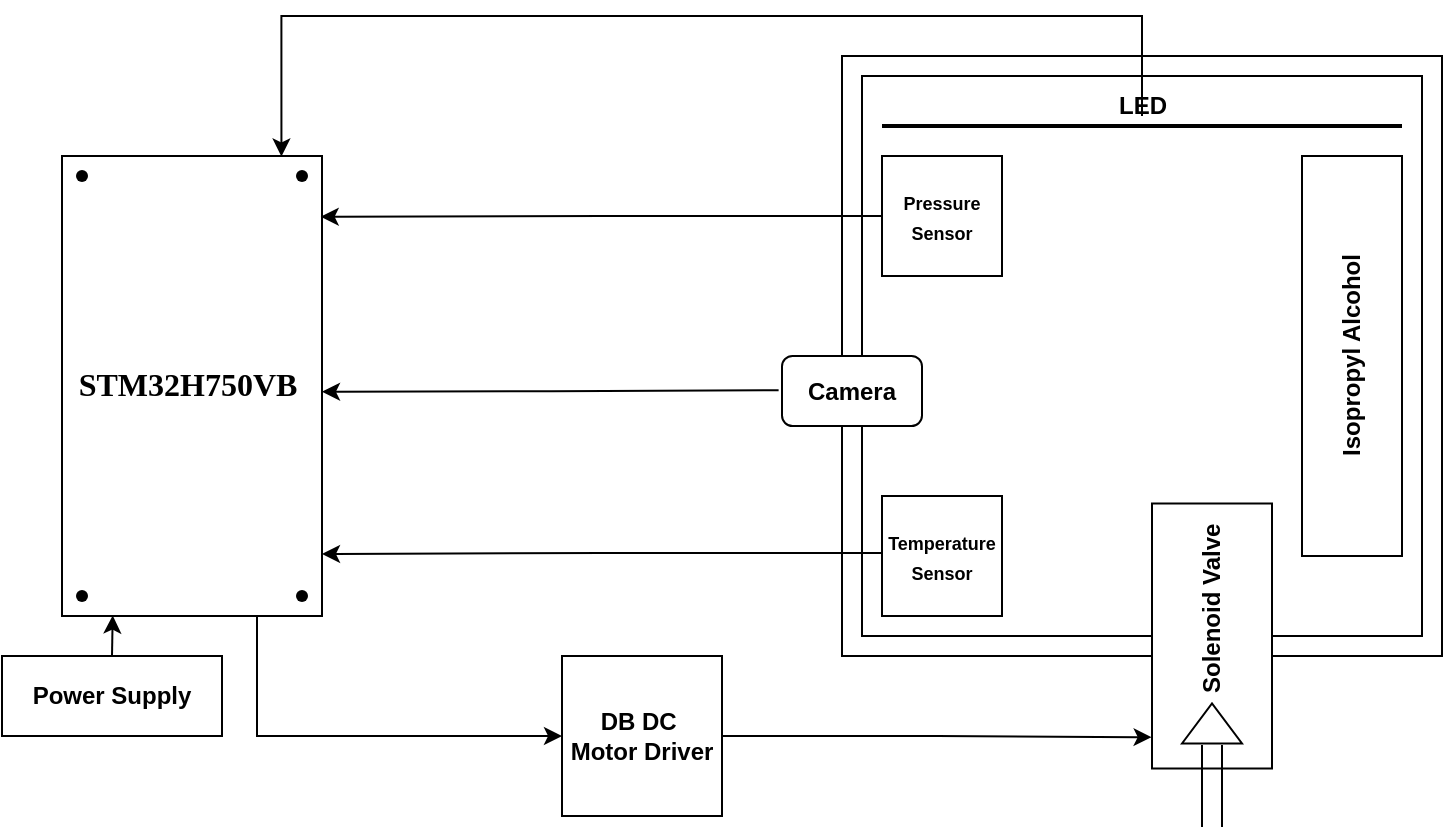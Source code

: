<mxfile version="24.3.1" type="github">
  <diagram name="Page-1" id="IClFZ-mQC-XqtTfSZbQw">
    <mxGraphModel dx="1433" dy="687" grid="1" gridSize="10" guides="1" tooltips="1" connect="1" arrows="1" fold="1" page="1" pageScale="1" pageWidth="827" pageHeight="1169" math="0" shadow="0">
      <root>
        <mxCell id="0" />
        <mxCell id="1" parent="0" />
        <mxCell id="Lu5b3lH1lwCea083h_Vl-47" style="edgeStyle=orthogonalEdgeStyle;rounded=0;orthogonalLoop=1;jettySize=auto;html=1;exitX=0.75;exitY=1;exitDx=0;exitDy=0;entryX=0;entryY=0.5;entryDx=0;entryDy=0;" edge="1" parent="1" source="Lu5b3lH1lwCea083h_Vl-2" target="Lu5b3lH1lwCea083h_Vl-42">
          <mxGeometry relative="1" as="geometry" />
        </mxCell>
        <mxCell id="Lu5b3lH1lwCea083h_Vl-2" value="&lt;span style=&quot;font-size: 12pt; line-height: 115%; font-family: Times, serif;&quot; lang=&quot;EN&quot;&gt;&lt;b&gt;STM32H750VB&amp;nbsp;&lt;/b&gt;&lt;/span&gt;" style="rounded=0;whiteSpace=wrap;html=1;" vertex="1" parent="1">
          <mxGeometry x="90" y="150" width="130" height="230" as="geometry" />
        </mxCell>
        <mxCell id="Lu5b3lH1lwCea083h_Vl-3" value="" style="whiteSpace=wrap;html=1;aspect=fixed;" vertex="1" parent="1">
          <mxGeometry x="480" y="100" width="300" height="300" as="geometry" />
        </mxCell>
        <mxCell id="Lu5b3lH1lwCea083h_Vl-4" value="" style="whiteSpace=wrap;html=1;aspect=fixed;" vertex="1" parent="1">
          <mxGeometry x="490" y="110" width="280" height="280" as="geometry" />
        </mxCell>
        <mxCell id="Lu5b3lH1lwCea083h_Vl-16" value="&lt;b&gt;LED&lt;/b&gt;" style="text;html=1;align=center;verticalAlign=middle;resizable=0;points=[];autosize=1;strokeColor=none;fillColor=none;" vertex="1" parent="1">
          <mxGeometry x="605" y="110" width="50" height="30" as="geometry" />
        </mxCell>
        <mxCell id="Lu5b3lH1lwCea083h_Vl-18" value="&lt;b&gt;&lt;font style=&quot;font-size: 9px;&quot;&gt;Pressure Sensor&lt;/font&gt;&lt;/b&gt;" style="rounded=0;whiteSpace=wrap;html=1;" vertex="1" parent="1">
          <mxGeometry x="500" y="150" width="60" height="60" as="geometry" />
        </mxCell>
        <mxCell id="Lu5b3lH1lwCea083h_Vl-34" style="edgeStyle=orthogonalEdgeStyle;rounded=0;orthogonalLoop=1;jettySize=auto;html=1;entryX=1.003;entryY=0.876;entryDx=0;entryDy=0;entryPerimeter=0;" edge="1" parent="1">
          <mxGeometry relative="1" as="geometry">
            <mxPoint x="220.0" y="349.96" as="targetPoint" />
            <mxPoint x="499.61" y="348.48" as="sourcePoint" />
            <Array as="points">
              <mxPoint x="360" y="349" />
              <mxPoint x="220" y="349" />
            </Array>
          </mxGeometry>
        </mxCell>
        <mxCell id="Lu5b3lH1lwCea083h_Vl-19" value="&lt;b&gt;&lt;font style=&quot;font-size: 9px;&quot;&gt;Temperature Sensor&lt;/font&gt;&lt;/b&gt;" style="rounded=0;whiteSpace=wrap;html=1;" vertex="1" parent="1">
          <mxGeometry x="500" y="320" width="60" height="60" as="geometry" />
        </mxCell>
        <mxCell id="Lu5b3lH1lwCea083h_Vl-20" value="" style="rounded=0;whiteSpace=wrap;html=1;" vertex="1" parent="1">
          <mxGeometry x="710" y="150" width="50" height="200" as="geometry" />
        </mxCell>
        <mxCell id="Lu5b3lH1lwCea083h_Vl-21" value="&lt;b&gt;Isopropyl Alcohol&lt;/b&gt;" style="text;html=1;align=center;verticalAlign=middle;resizable=0;points=[];autosize=1;strokeColor=none;fillColor=none;rotation=-90;" vertex="1" parent="1">
          <mxGeometry x="675" y="235" width="120" height="30" as="geometry" />
        </mxCell>
        <mxCell id="Lu5b3lH1lwCea083h_Vl-23" value="" style="line;strokeWidth=2;html=1;" vertex="1" parent="1">
          <mxGeometry x="500" y="130" width="260" height="10" as="geometry" />
        </mxCell>
        <mxCell id="Lu5b3lH1lwCea083h_Vl-25" value="&lt;b&gt;&amp;nbsp; &amp;nbsp; &amp;nbsp; &amp;nbsp; Solenoid Valve&lt;/b&gt;" style="html=1;whiteSpace=wrap;container=1;recursiveResize=0;collapsible=0;rotation=-90;" vertex="1" parent="1">
          <mxGeometry x="598.75" y="360" width="132.5" height="60" as="geometry" />
        </mxCell>
        <mxCell id="Lu5b3lH1lwCea083h_Vl-26" value="" style="triangle;html=1;whiteSpace=wrap;rotation=-90;" vertex="1" parent="Lu5b3lH1lwCea083h_Vl-25">
          <mxGeometry x="56.25" y="58.75" width="20" height="30" as="geometry" />
        </mxCell>
        <mxCell id="Lu5b3lH1lwCea083h_Vl-32" value="&lt;b&gt;Camera&lt;/b&gt;" style="rounded=1;whiteSpace=wrap;html=1;" vertex="1" parent="1">
          <mxGeometry x="450" y="250" width="70" height="35" as="geometry" />
        </mxCell>
        <mxCell id="Lu5b3lH1lwCea083h_Vl-27" value="" style="shape=partialRectangle;whiteSpace=wrap;html=1;left=0;right=0;fillColor=none;rotation=-90;" vertex="1" parent="1">
          <mxGeometry x="645" y="460" width="40" height="10" as="geometry" />
        </mxCell>
        <mxCell id="Lu5b3lH1lwCea083h_Vl-36" style="edgeStyle=orthogonalEdgeStyle;rounded=0;orthogonalLoop=1;jettySize=auto;html=1;entryX=0.995;entryY=0.132;entryDx=0;entryDy=0;entryPerimeter=0;" edge="1" parent="1" source="Lu5b3lH1lwCea083h_Vl-18" target="Lu5b3lH1lwCea083h_Vl-2">
          <mxGeometry relative="1" as="geometry" />
        </mxCell>
        <mxCell id="Lu5b3lH1lwCea083h_Vl-37" style="edgeStyle=orthogonalEdgeStyle;rounded=0;orthogonalLoop=1;jettySize=auto;html=1;entryX=1.013;entryY=0.514;entryDx=0;entryDy=0;entryPerimeter=0;" edge="1" parent="1">
          <mxGeometry relative="1" as="geometry">
            <mxPoint x="448.31" y="267.14" as="sourcePoint" />
            <mxPoint x="220.0" y="267.86" as="targetPoint" />
          </mxGeometry>
        </mxCell>
        <mxCell id="Lu5b3lH1lwCea083h_Vl-38" style="edgeStyle=orthogonalEdgeStyle;rounded=0;orthogonalLoop=1;jettySize=auto;html=1;entryX=0.844;entryY=0.001;entryDx=0;entryDy=0;entryPerimeter=0;" edge="1" parent="1" source="Lu5b3lH1lwCea083h_Vl-23" target="Lu5b3lH1lwCea083h_Vl-2">
          <mxGeometry relative="1" as="geometry">
            <Array as="points">
              <mxPoint x="630" y="80" />
              <mxPoint x="200" y="80" />
            </Array>
          </mxGeometry>
        </mxCell>
        <mxCell id="Lu5b3lH1lwCea083h_Vl-40" value="&lt;b&gt;Power Supply&lt;/b&gt;" style="rounded=0;whiteSpace=wrap;html=1;" vertex="1" parent="1">
          <mxGeometry x="60" y="400" width="110" height="40" as="geometry" />
        </mxCell>
        <mxCell id="Lu5b3lH1lwCea083h_Vl-42" value="&lt;b&gt;DB DC&amp;nbsp;&lt;/b&gt;&lt;div&gt;&lt;b&gt;Motor Driver&lt;/b&gt;&lt;/div&gt;" style="whiteSpace=wrap;html=1;aspect=fixed;" vertex="1" parent="1">
          <mxGeometry x="340" y="400" width="80" height="80" as="geometry" />
        </mxCell>
        <mxCell id="Lu5b3lH1lwCea083h_Vl-46" style="edgeStyle=orthogonalEdgeStyle;rounded=0;orthogonalLoop=1;jettySize=auto;html=1;exitX=0.5;exitY=0;exitDx=0;exitDy=0;entryX=0.195;entryY=0.999;entryDx=0;entryDy=0;entryPerimeter=0;" edge="1" parent="1" source="Lu5b3lH1lwCea083h_Vl-40" target="Lu5b3lH1lwCea083h_Vl-2">
          <mxGeometry relative="1" as="geometry" />
        </mxCell>
        <mxCell id="Lu5b3lH1lwCea083h_Vl-51" style="edgeStyle=orthogonalEdgeStyle;rounded=0;orthogonalLoop=1;jettySize=auto;html=1;exitX=1;exitY=0.5;exitDx=0;exitDy=0;entryX=0.118;entryY=-0.003;entryDx=0;entryDy=0;entryPerimeter=0;" edge="1" parent="1" source="Lu5b3lH1lwCea083h_Vl-42" target="Lu5b3lH1lwCea083h_Vl-25">
          <mxGeometry relative="1" as="geometry" />
        </mxCell>
        <mxCell id="Lu5b3lH1lwCea083h_Vl-52" value="" style="shape=waypoint;sketch=0;fillStyle=solid;size=6;pointerEvents=1;points=[];fillColor=none;resizable=0;rotatable=0;perimeter=centerPerimeter;snapToPoint=1;" vertex="1" parent="1">
          <mxGeometry x="90" y="150" width="20" height="20" as="geometry" />
        </mxCell>
        <mxCell id="Lu5b3lH1lwCea083h_Vl-53" value="" style="shape=waypoint;sketch=0;fillStyle=solid;size=6;pointerEvents=1;points=[];fillColor=none;resizable=0;rotatable=0;perimeter=centerPerimeter;snapToPoint=1;" vertex="1" parent="1">
          <mxGeometry x="200" y="360" width="20" height="20" as="geometry" />
        </mxCell>
        <mxCell id="Lu5b3lH1lwCea083h_Vl-54" value="" style="shape=waypoint;sketch=0;fillStyle=solid;size=6;pointerEvents=1;points=[];fillColor=none;resizable=0;rotatable=0;perimeter=centerPerimeter;snapToPoint=1;" vertex="1" parent="1">
          <mxGeometry x="90" y="360" width="20" height="20" as="geometry" />
        </mxCell>
        <mxCell id="Lu5b3lH1lwCea083h_Vl-55" value="" style="shape=waypoint;sketch=0;fillStyle=solid;size=6;pointerEvents=1;points=[];fillColor=none;resizable=0;rotatable=0;perimeter=centerPerimeter;snapToPoint=1;" vertex="1" parent="1">
          <mxGeometry x="200" y="150" width="20" height="20" as="geometry" />
        </mxCell>
      </root>
    </mxGraphModel>
  </diagram>
</mxfile>
